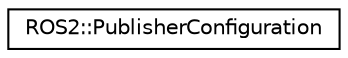 digraph "Graphical Class Hierarchy"
{
 // LATEX_PDF_SIZE
  edge [fontname="Helvetica",fontsize="10",labelfontname="Helvetica",labelfontsize="10"];
  node [fontname="Helvetica",fontsize="10",shape=record];
  rankdir="LR";
  Node0 [label="ROS2::PublisherConfiguration",height=0.2,width=0.4,color="black", fillcolor="white", style="filled",URL="$struct_r_o_s2_1_1_publisher_configuration.html",tooltip="A structure for a single ROS2 publisher configuration."];
}
